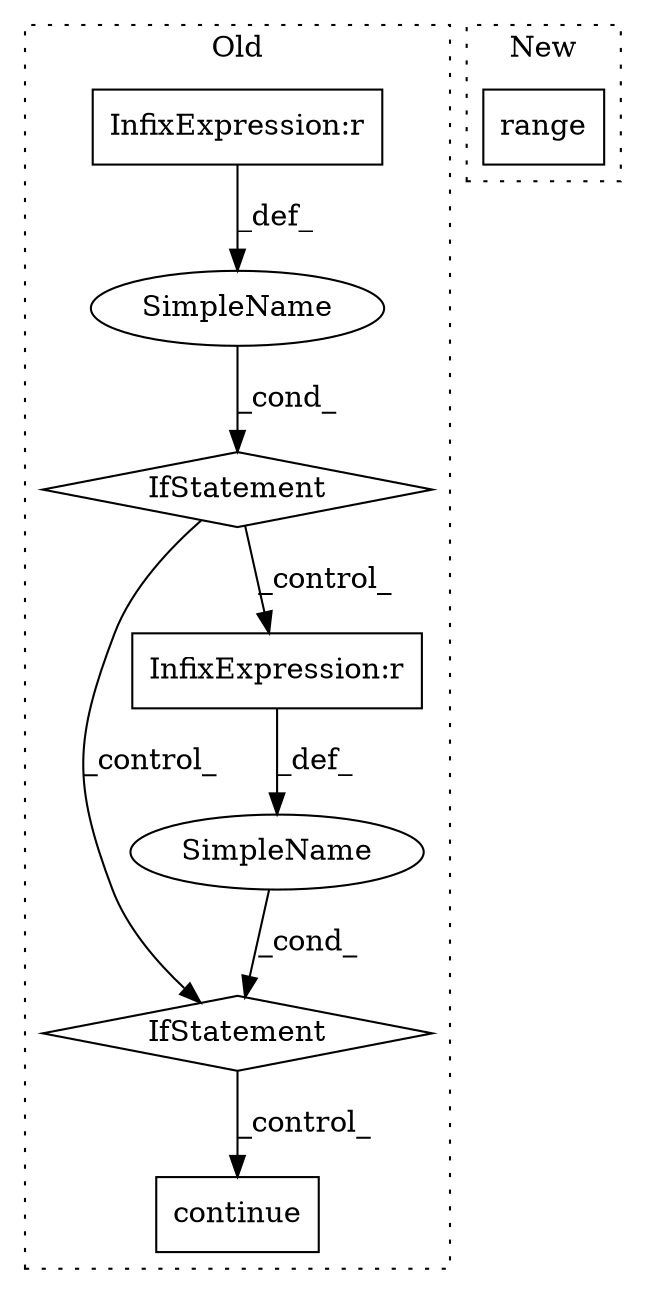digraph G {
subgraph cluster0 {
1 [label="continue" a="18" s="2541" l="9" shape="box"];
3 [label="IfStatement" a="25" s="2497,2525" l="4,2" shape="diamond"];
4 [label="SimpleName" a="42" s="" l="" shape="ellipse"];
5 [label="InfixExpression:r" a="27" s="2503" l="3" shape="box"];
6 [label="SimpleName" a="42" s="" l="" shape="ellipse"];
7 [label="IfStatement" a="25" s="2422,2441" l="4,2" shape="diamond"];
8 [label="InfixExpression:r" a="27" s="2428" l="3" shape="box"];
label = "Old";
style="dotted";
}
subgraph cluster1 {
2 [label="range" a="32" s="2252,2282" l="6,1" shape="box"];
label = "New";
style="dotted";
}
3 -> 1 [label="_control_"];
4 -> 3 [label="_cond_"];
5 -> 4 [label="_def_"];
6 -> 7 [label="_cond_"];
7 -> 3 [label="_control_"];
7 -> 5 [label="_control_"];
8 -> 6 [label="_def_"];
}